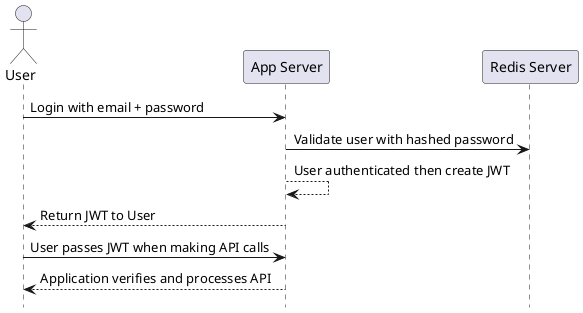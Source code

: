 @startuml
hide footbox

actor "User"

"User" -> "App Server": Login with email + password
"App Server" -> "Redis Server": Validate user with hashed password
"App Server" --> "App Server": User authenticated then create JWT
"App Server" --> "User": Return JWT to User
"User" -> "App Server": User passes JWT when making API calls
"App Server" --> "User": Application verifies and processes API

@enduml